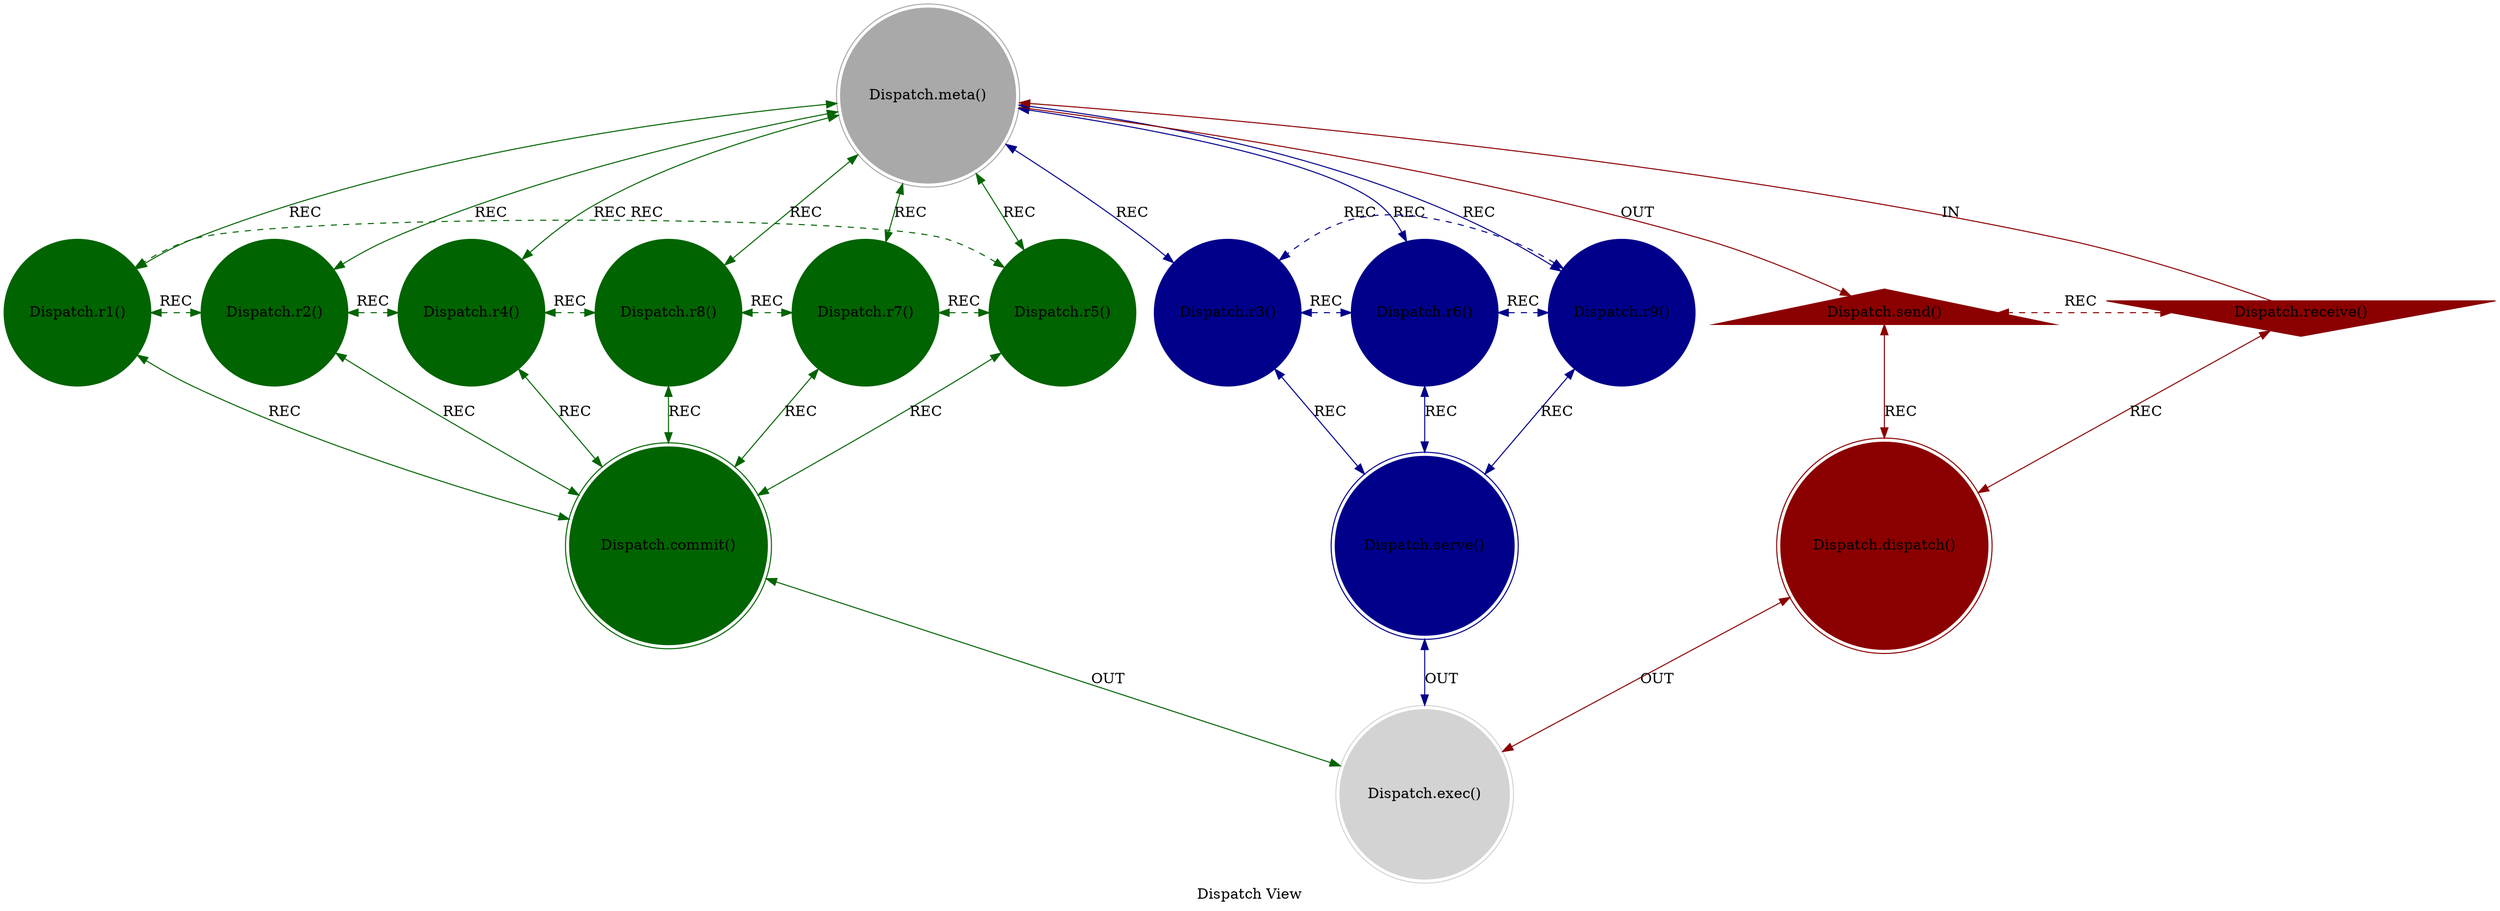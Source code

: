 strict digraph DispatchView {
    style = filled;
    color = lightgray;
    node [shape = circle; style = filled; color = lightgreen;];
    edge [color = darkgray;];
    label = "Dispatch View";
    comment = "A Theory of Meaning.";
    
    spark_0_dispatch_view_t [label = "Dispatch.meta()";comment = "Abstract: TODO";shape = doublecircle;color = darkgray;];
    spark_1_dispatch_view_t [label = "Dispatch.r1()";comment = "Initiation: TODO";color = darkgreen;];
    spark_2_dispatch_view_t [label = "Dispatch.r2()";comment = "Response: TODO";color = darkgreen;];
    spark_4_dispatch_view_t [label = "Dispatch.r4()";comment = "Integration: TODO";color = darkgreen;];
    spark_8_dispatch_view_t [label = "Dispatch.r8()";comment = "Reflection: TODO";color = darkgreen;];
    spark_7_dispatch_view_t [label = "Dispatch.r7()";comment = "Consolidation: TODO";color = darkgreen;];
    spark_5_dispatch_view_t [label = "Dispatch.r5()";comment = "Propagation: TODO";color = darkgreen;];
    spark_3_dispatch_view_t [label = "Dispatch.r3()";comment = "Thesis: TODO";color = darkblue;];
    spark_6_dispatch_view_t [label = "Dispatch.r6()";comment = "Antithesis: TODO";color = darkblue;];
    spark_9_dispatch_view_t [label = "Dispatch.r9()";comment = "Synthesis: TODO";color = darkblue;];
    spark_a_dispatch_view_t [label = "Dispatch.receive()";comment = "Potential: TODO";shape = invtriangle;color = darkred;];
    spark_b_dispatch_view_t [label = "Dispatch.send()";comment = "Manifest: TODO";shape = triangle;color = darkred;];
    spark_c_dispatch_view_t [label = "Dispatch.dispatch()";comment = "Why-Who: TODO";shape = doublecircle;color = darkred;];
    spark_d_dispatch_view_t [label = "Dispatch.commit()";comment = "What-How: TODO";shape = doublecircle;color = darkgreen;];
    spark_e_dispatch_view_t [label = "Dispatch.serve()";comment = "When-Where: TODO";shape = doublecircle;color = darkblue;];
    spark_f_dispatch_view_t [label = "Dispatch.exec()";comment = "Which-Closure: TODO";shape = doublecircle;color = lightgray;];
    
    spark_a_dispatch_view_t -> spark_0_dispatch_view_t [label = "IN"; comment = "todo"; color = darkred; constraint = false;];
    spark_0_dispatch_view_t -> spark_b_dispatch_view_t [label = "OUT"; comment = "todo"; color = darkred;];
    spark_0_dispatch_view_t -> spark_3_dispatch_view_t [label = "REC"; comment = "todo"; color = darkblue; dir = both;];
    spark_0_dispatch_view_t -> spark_6_dispatch_view_t [label = "REC"; comment = "todo"; color = darkblue; dir = both;];
    spark_0_dispatch_view_t -> spark_9_dispatch_view_t [label = "REC"; comment = "todo"; color = darkblue; dir = both;];
    spark_0_dispatch_view_t -> spark_1_dispatch_view_t [label = "REC"; comment = "todo"; color = darkgreen; dir = both;];
    spark_0_dispatch_view_t -> spark_2_dispatch_view_t [label = "REC"; comment = "todo"; color = darkgreen; dir = both;];
    spark_0_dispatch_view_t -> spark_4_dispatch_view_t [label = "REC"; comment = "todo"; color = darkgreen; dir = both;];
    spark_0_dispatch_view_t -> spark_8_dispatch_view_t [label = "REC"; comment = "todo"; color = darkgreen; dir = both;];
    spark_0_dispatch_view_t -> spark_7_dispatch_view_t [label = "REC"; comment = "todo"; color = darkgreen; dir = both;];
    spark_0_dispatch_view_t -> spark_5_dispatch_view_t [label = "REC"; comment = "todo"; color = darkgreen; dir = both;];
    
    spark_a_dispatch_view_t -> spark_c_dispatch_view_t [label = "REC"; comment = "todo"; color = darkred; dir = both;];
    spark_b_dispatch_view_t -> spark_c_dispatch_view_t [label = "REC"; comment = "todo"; color = darkred; dir = both;];
    spark_1_dispatch_view_t -> spark_d_dispatch_view_t [label = "REC"; comment = "todo"; color = darkgreen; dir = both;];
    spark_2_dispatch_view_t -> spark_d_dispatch_view_t [label = "REC"; comment = "todo"; color = darkgreen; dir = both;];
    spark_4_dispatch_view_t -> spark_d_dispatch_view_t [label = "REC"; comment = "todo"; color = darkgreen; dir = both;];
    spark_8_dispatch_view_t -> spark_d_dispatch_view_t [label = "REC"; comment = "todo"; color = darkgreen; dir = both;];
    spark_7_dispatch_view_t -> spark_d_dispatch_view_t [label = "REC"; comment = "todo"; color = darkgreen; dir = both;];
    spark_5_dispatch_view_t -> spark_d_dispatch_view_t [label = "REC"; comment = "todo"; color = darkgreen; dir = both;];
    spark_3_dispatch_view_t -> spark_e_dispatch_view_t [label = "REC"; comment = "todo"; color = darkblue; dir = both;];
    spark_6_dispatch_view_t -> spark_e_dispatch_view_t [label = "REC"; comment = "todo"; color = darkblue; dir = both;];
    spark_9_dispatch_view_t -> spark_e_dispatch_view_t [label = "REC"; comment = "todo"; color = darkblue; dir = both;];
    
    spark_1_dispatch_view_t -> spark_2_dispatch_view_t [label = "REC"; comment = "todo"; color = darkgreen; dir = both; style = dashed; constraint = false;];
    spark_2_dispatch_view_t -> spark_4_dispatch_view_t [label = "REC"; comment = "todo"; color = darkgreen; dir = both; style = dashed; constraint = false;];
    spark_4_dispatch_view_t -> spark_8_dispatch_view_t [label = "REC"; comment = "todo"; color = darkgreen; dir = both; style = dashed; constraint = false;];
    spark_8_dispatch_view_t -> spark_7_dispatch_view_t [label = "REC"; comment = "todo"; color = darkgreen; dir = both; style = dashed; constraint = false;];
    spark_7_dispatch_view_t -> spark_5_dispatch_view_t [label = "REC"; comment = "todo"; color = darkgreen; dir = both; style = dashed; constraint = false;];
    spark_5_dispatch_view_t -> spark_1_dispatch_view_t [label = "REC"; comment = "todo"; color = darkgreen; dir = both; style = dashed; constraint = false;];
    spark_3_dispatch_view_t -> spark_6_dispatch_view_t [label = "REC"; comment = "todo"; color = darkblue; dir = both; style = dashed; constraint = false;];
    spark_6_dispatch_view_t -> spark_9_dispatch_view_t [label = "REC"; comment = "todo"; color = darkblue; dir = both; style = dashed; constraint = false;];
    spark_9_dispatch_view_t -> spark_3_dispatch_view_t [label = "REC"; comment = "todo"; color = darkblue; dir = both; style = dashed; constraint = false;];
    spark_a_dispatch_view_t -> spark_b_dispatch_view_t [label = "REC"; comment = "todo"; color = darkred; dir = both; style = dashed; constraint = false;];
    
    spark_c_dispatch_view_t -> spark_f_dispatch_view_t [label = "OUT"; comment = "todo"; color = darkred; dir = both;];
    spark_d_dispatch_view_t -> spark_f_dispatch_view_t [label = "OUT"; comment = "todo"; color = darkgreen; dir = both;];
    spark_e_dispatch_view_t -> spark_f_dispatch_view_t [label = "OUT"; comment = "todo"; color = darkblue; dir = both;];
}